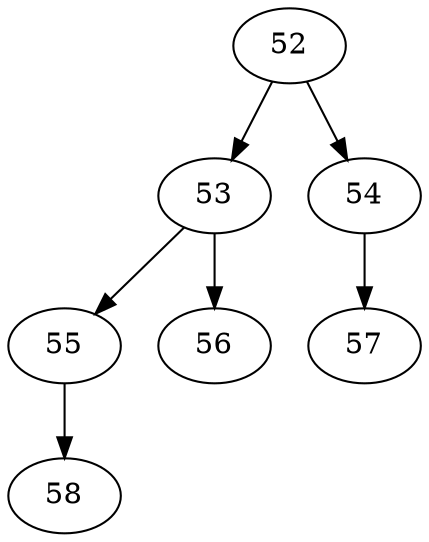 digraph {
  52 -> 53 ["action" = 0]
  52 -> 54 ["action" = 0]
  53 -> 55 ["action" = 1]
  53 -> 56 ["action" = 0]
  54 -> 57 ["action" = 2]
  55 -> 58 ["action" = 2]
}